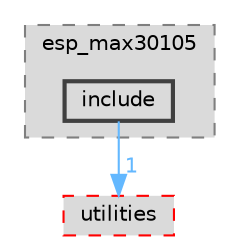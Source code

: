 digraph "components/peripherals/i2c/esp_max30105/include"
{
 // LATEX_PDF_SIZE
  bgcolor="transparent";
  edge [fontname=Helvetica,fontsize=10,labelfontname=Helvetica,labelfontsize=10];
  node [fontname=Helvetica,fontsize=10,shape=box,height=0.2,width=0.4];
  compound=true
  subgraph clusterdir_ff4dab9b99b260782ff419b69ab28966 {
    graph [ bgcolor="#dadada", pencolor="grey50", label="esp_max30105", fontname=Helvetica,fontsize=10 style="filled,dashed", URL="dir_ff4dab9b99b260782ff419b69ab28966.html",tooltip=""]
  dir_7269bb5a7701c89b61ead25f699e69ce [label="include", fillcolor="#dadada", color="grey25", style="filled,bold", URL="dir_7269bb5a7701c89b61ead25f699e69ce.html",tooltip=""];
  }
  dir_59ed5374a4f6b52e0256717e78b786a3 [label="utilities", fillcolor="#dadada", color="red", style="filled,dashed", URL="dir_59ed5374a4f6b52e0256717e78b786a3.html",tooltip=""];
  dir_7269bb5a7701c89b61ead25f699e69ce->dir_59ed5374a4f6b52e0256717e78b786a3 [headlabel="1", labeldistance=1.5 headhref="dir_000056_000086.html" href="dir_000056_000086.html" color="steelblue1" fontcolor="steelblue1"];
}
